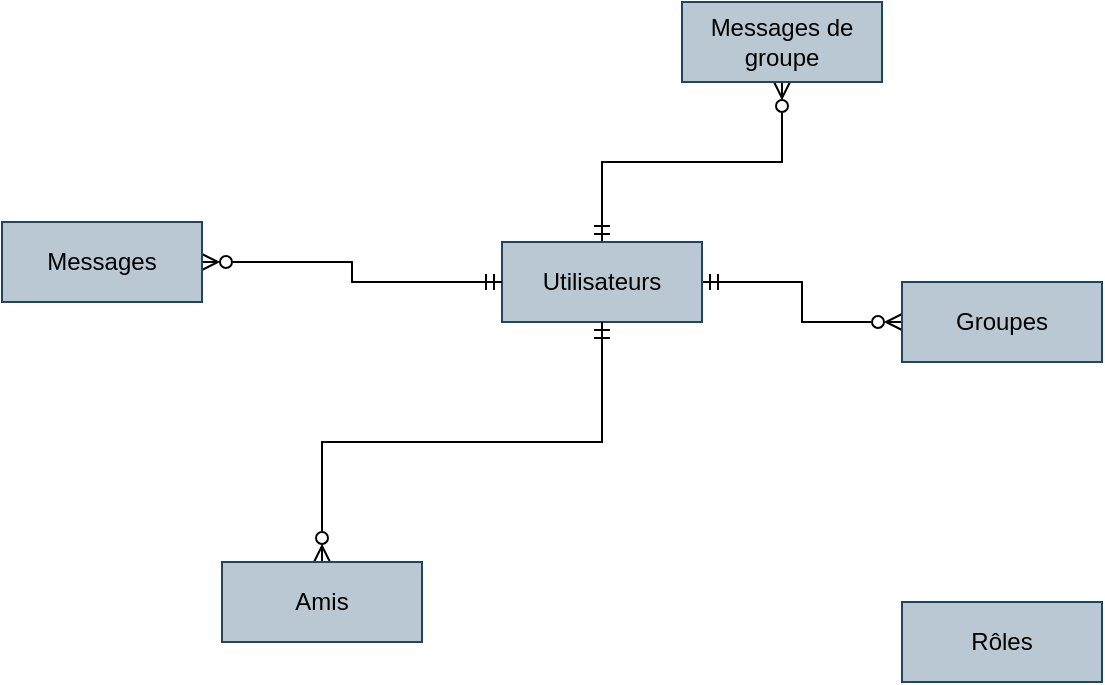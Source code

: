 <mxfile version="22.1.0" type="github">
  <diagram id="R2lEEEUBdFMjLlhIrx00" name="Page-1">
    <mxGraphModel dx="880" dy="471" grid="1" gridSize="10" guides="1" tooltips="1" connect="1" arrows="1" fold="1" page="1" pageScale="1" pageWidth="850" pageHeight="1100" math="0" shadow="0" extFonts="Permanent Marker^https://fonts.googleapis.com/css?family=Permanent+Marker">
      <root>
        <mxCell id="0" />
        <mxCell id="1" parent="0" />
        <mxCell id="RZCu1WP0EJj8VWdWg2UJ-14" style="edgeStyle=orthogonalEdgeStyle;rounded=0;orthogonalLoop=1;jettySize=auto;html=1;exitX=1;exitY=0.5;exitDx=0;exitDy=0;entryX=0;entryY=0.5;entryDx=0;entryDy=0;startArrow=ERmandOne;startFill=0;endArrow=ERzeroToMany;endFill=0;" edge="1" parent="1" source="RZCu1WP0EJj8VWdWg2UJ-5" target="RZCu1WP0EJj8VWdWg2UJ-8">
          <mxGeometry relative="1" as="geometry" />
        </mxCell>
        <mxCell id="RZCu1WP0EJj8VWdWg2UJ-15" style="edgeStyle=orthogonalEdgeStyle;rounded=0;orthogonalLoop=1;jettySize=auto;html=1;exitX=0.5;exitY=0;exitDx=0;exitDy=0;entryX=0.5;entryY=1;entryDx=0;entryDy=0;startArrow=ERmandOne;startFill=0;endArrow=ERzeroToMany;endFill=0;" edge="1" parent="1" source="RZCu1WP0EJj8VWdWg2UJ-5" target="RZCu1WP0EJj8VWdWg2UJ-10">
          <mxGeometry relative="1" as="geometry" />
        </mxCell>
        <mxCell id="RZCu1WP0EJj8VWdWg2UJ-5" value="Utilisateurs" style="whiteSpace=wrap;html=1;align=center;fillColor=#bac8d3;strokeColor=#23445d;" vertex="1" parent="1">
          <mxGeometry x="370" y="190" width="100" height="40" as="geometry" />
        </mxCell>
        <mxCell id="RZCu1WP0EJj8VWdWg2UJ-12" style="edgeStyle=orthogonalEdgeStyle;rounded=0;orthogonalLoop=1;jettySize=auto;html=1;exitX=0.5;exitY=0;exitDx=0;exitDy=0;entryX=0.5;entryY=1;entryDx=0;entryDy=0;endArrow=ERmandOne;endFill=0;startArrow=ERzeroToMany;startFill=0;" edge="1" parent="1" source="RZCu1WP0EJj8VWdWg2UJ-7" target="RZCu1WP0EJj8VWdWg2UJ-5">
          <mxGeometry relative="1" as="geometry">
            <mxPoint x="390" y="260" as="targetPoint" />
          </mxGeometry>
        </mxCell>
        <mxCell id="RZCu1WP0EJj8VWdWg2UJ-7" value="Amis" style="whiteSpace=wrap;html=1;align=center;fillColor=#bac8d3;strokeColor=#23445d;" vertex="1" parent="1">
          <mxGeometry x="230" y="350" width="100" height="40" as="geometry" />
        </mxCell>
        <mxCell id="RZCu1WP0EJj8VWdWg2UJ-8" value="Groupes" style="whiteSpace=wrap;html=1;align=center;fillColor=#bac8d3;strokeColor=#23445d;" vertex="1" parent="1">
          <mxGeometry x="570" y="210" width="100" height="40" as="geometry" />
        </mxCell>
        <mxCell id="RZCu1WP0EJj8VWdWg2UJ-13" style="edgeStyle=orthogonalEdgeStyle;rounded=0;orthogonalLoop=1;jettySize=auto;html=1;exitX=1;exitY=0.5;exitDx=0;exitDy=0;entryX=0;entryY=0.5;entryDx=0;entryDy=0;startArrow=ERzeroToMany;startFill=0;endArrow=ERmandOne;endFill=0;" edge="1" parent="1" source="RZCu1WP0EJj8VWdWg2UJ-9" target="RZCu1WP0EJj8VWdWg2UJ-5">
          <mxGeometry relative="1" as="geometry" />
        </mxCell>
        <mxCell id="RZCu1WP0EJj8VWdWg2UJ-9" value="Messages" style="whiteSpace=wrap;html=1;align=center;fillColor=#bac8d3;strokeColor=#23445d;" vertex="1" parent="1">
          <mxGeometry x="120" y="180" width="100" height="40" as="geometry" />
        </mxCell>
        <mxCell id="RZCu1WP0EJj8VWdWg2UJ-10" value="Messages de groupe" style="whiteSpace=wrap;html=1;align=center;fillColor=#bac8d3;strokeColor=#23445d;" vertex="1" parent="1">
          <mxGeometry x="460" y="70" width="100" height="40" as="geometry" />
        </mxCell>
        <mxCell id="RZCu1WP0EJj8VWdWg2UJ-11" value="Rôles" style="whiteSpace=wrap;html=1;align=center;fillColor=#bac8d3;strokeColor=#23445d;" vertex="1" parent="1">
          <mxGeometry x="570" y="370" width="100" height="40" as="geometry" />
        </mxCell>
      </root>
    </mxGraphModel>
  </diagram>
</mxfile>
